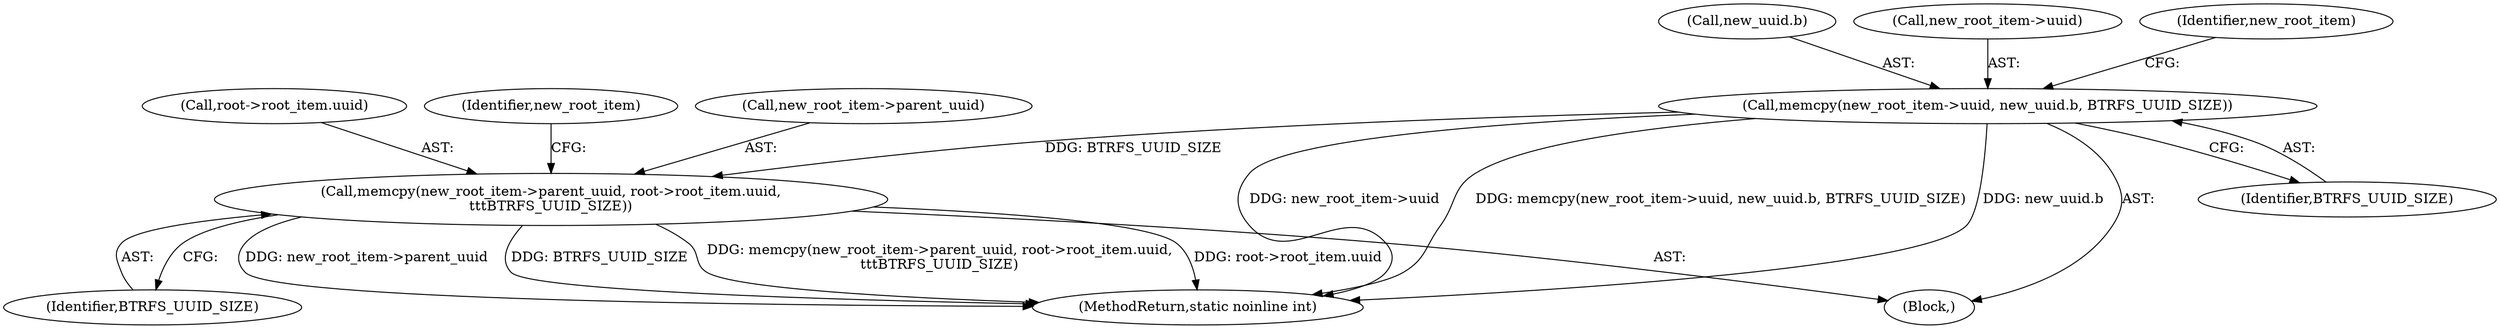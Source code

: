 digraph "0_linux_9c52057c698fb96f8f07e7a4bcf4801a092bda89_2@API" {
"1000431" [label="(Call,memcpy(new_root_item->uuid, new_uuid.b, BTRFS_UUID_SIZE))"];
"1000439" [label="(Call,memcpy(new_root_item->parent_uuid, root->root_item.uuid,\n\t\t\tBTRFS_UUID_SIZE))"];
"1000435" [label="(Call,new_uuid.b)"];
"1000452" [label="(Identifier,new_root_item)"];
"1000438" [label="(Identifier,BTRFS_UUID_SIZE)"];
"1000440" [label="(Call,new_root_item->parent_uuid)"];
"1000431" [label="(Call,memcpy(new_root_item->uuid, new_uuid.b, BTRFS_UUID_SIZE))"];
"1000448" [label="(Identifier,BTRFS_UUID_SIZE)"];
"1000114" [label="(Block,)"];
"1000439" [label="(Call,memcpy(new_root_item->parent_uuid, root->root_item.uuid,\n\t\t\tBTRFS_UUID_SIZE))"];
"1000443" [label="(Call,root->root_item.uuid)"];
"1000432" [label="(Call,new_root_item->uuid)"];
"1000776" [label="(MethodReturn,static noinline int)"];
"1000441" [label="(Identifier,new_root_item)"];
"1000431" -> "1000114"  [label="AST: "];
"1000431" -> "1000438"  [label="CFG: "];
"1000432" -> "1000431"  [label="AST: "];
"1000435" -> "1000431"  [label="AST: "];
"1000438" -> "1000431"  [label="AST: "];
"1000441" -> "1000431"  [label="CFG: "];
"1000431" -> "1000776"  [label="DDG: new_root_item->uuid"];
"1000431" -> "1000776"  [label="DDG: memcpy(new_root_item->uuid, new_uuid.b, BTRFS_UUID_SIZE)"];
"1000431" -> "1000776"  [label="DDG: new_uuid.b"];
"1000431" -> "1000439"  [label="DDG: BTRFS_UUID_SIZE"];
"1000439" -> "1000114"  [label="AST: "];
"1000439" -> "1000448"  [label="CFG: "];
"1000440" -> "1000439"  [label="AST: "];
"1000443" -> "1000439"  [label="AST: "];
"1000448" -> "1000439"  [label="AST: "];
"1000452" -> "1000439"  [label="CFG: "];
"1000439" -> "1000776"  [label="DDG: root->root_item.uuid"];
"1000439" -> "1000776"  [label="DDG: new_root_item->parent_uuid"];
"1000439" -> "1000776"  [label="DDG: BTRFS_UUID_SIZE"];
"1000439" -> "1000776"  [label="DDG: memcpy(new_root_item->parent_uuid, root->root_item.uuid,\n\t\t\tBTRFS_UUID_SIZE)"];
}
